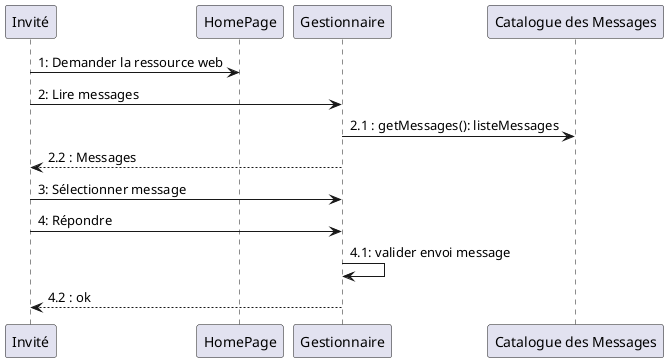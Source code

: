 @startuml
Invité -> "HomePage" as HomePage : 1: Demander la ressource web
Invité -> Gestionnaire : 2: Lire messages 
Gestionnaire -> "Catalogue des Messages" as C : 2.1 : getMessages(): listeMessages
Gestionnaire --> Invité : 2.2 : Messages
Invité -> Gestionnaire : 3: Sélectionner message
Invité -> Gestionnaire : 4: Répondre 
Gestionnaire -> Gestionnaire : 4.1: valider envoi message 
Gestionnaire --> Invité : 4.2 : ok
@enduml